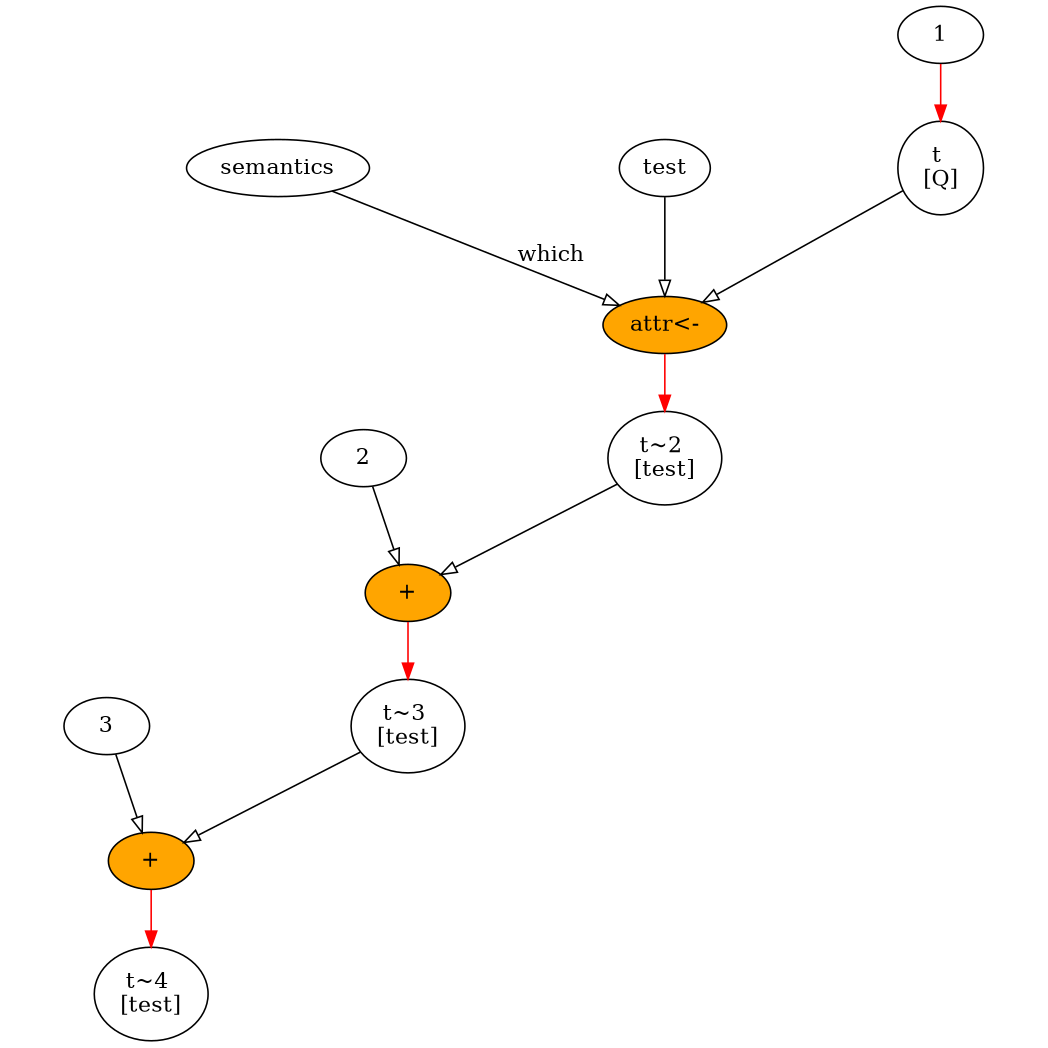 digraph f {
	graph [bgcolor=transparent, fontcolor=black, ratio=fill, splines=TRUE, rank=same, size="6.99,6.99", rankdir=TB];
	node [label="\N", shape=ellipse, fixedsize=FALSE, fillcolor=white, style=filled, color=black, fontcolor=black, fontsize=14, height="0.5", width="0.75"];
	edge [headport=center, style=solid, arrowhead=normal, color=black, dir=none, weight="1.0", fontcolor=black, arrowtail=none, fontsize=14, labelfontsize=11, arrowsize=1, minlen=1];
	graph [bb="0,0,666,666"];
	t [label="t \n[Q]", height="0.8171", pos="595.4,562"];
	43633 [label=1, pos="595.4,648"];
	"t~2" [label="t~2 \n[test]", height="0.8171", width="0.87016", pos="407.4,374"];
	243 [label="attr<-", fillcolor=orange, width="0.89675", pos="407.4,460"];
	33844 [label=semantics, width="1.3627", pos="162.4,562"];
	54707 [label=test, pos="407.4,562"];
	"t~3" [label="t~3 \n[test]", height="0.8171", width="0.87016", pos="271.4,202"];
	850 [label="+", fillcolor=orange, pos="271.4,288"];
	91564 [label=2, pos="206.4,374"];
	"t~4" [label="t~4 \n[test]", height="0.8171", width="0.87016", pos="135.4,30"];
	267 [label="+", fillcolor=orange, pos="135.4,116"];
	47784 [label=3, pos="70.4,202"];
	t -> 243:center [arrowhead=onormal, dir=forward, weight=1, pos="e,430.03,473.04 571.21,548.13 537.47,530.19 476.26,497.63 438.97,477.79"];
	43633 -> t:center [color=red, dir=forward, weight=1, pos="e,595.4,591.63 595.4,629.6 595.4,621.46 595.4,611.43 595.4,601.65"];
	"t~2" -> 850:center [arrowhead=onormal, dir=forward, weight=1, pos="e,290.62,300.87 381.5,357 357.99,342.48 323.42,321.13 299.3,306.23"];
	243 -> "t~2":center [color=red, dir=forward, weight=1, pos="e,407.4,403.63 407.4,441.6 407.4,433.46 407.4,423.43 407.4,413.65"];
	33844 -> 243:center [arrowhead=onormal, dir=forward, weight=1, label=which, pos="e,381.94,471.39 193.93,548.13 239.87,529.38 324.93,494.66 372.64,475.19", lp="337.51,505"];
	54707 -> 243:center [arrowhead=onormal, dir=forward, weight=1, pos="e,407.4,478.22 407.4,543.58 407.4,528.38 407.4,506.07 407.4,488.46"];
	"t~3" -> 267:center [arrowhead=onormal, dir=forward, weight=1, pos="e,154.62,128.87 245.5,185 221.99,170.48 187.42,149.13 163.3,134.23"];
	850 -> "t~3":center [color=red, dir=forward, weight=1, pos="e,271.4,231.63 271.4,269.6 271.4,261.46 271.4,251.43 271.4,241.65"];
	91564 -> 850:center [arrowhead=onormal, dir=forward, weight=1, pos="e,259.55,304.31 218.32,357.59 228.13,344.92 242.17,326.77 253.36,312.32"];
	267 -> "t~4":center [color=red, dir=forward, weight=1, pos="e,135.4,59.625 135.4,97.595 135.4,89.463 135.4,79.432 135.4,69.646"];
	47784 -> 267:center [arrowhead=onormal, dir=forward, weight=1, pos="e,123.55,132.31 82.322,185.59 92.126,172.92 106.17,154.77 117.36,140.32"];
}
